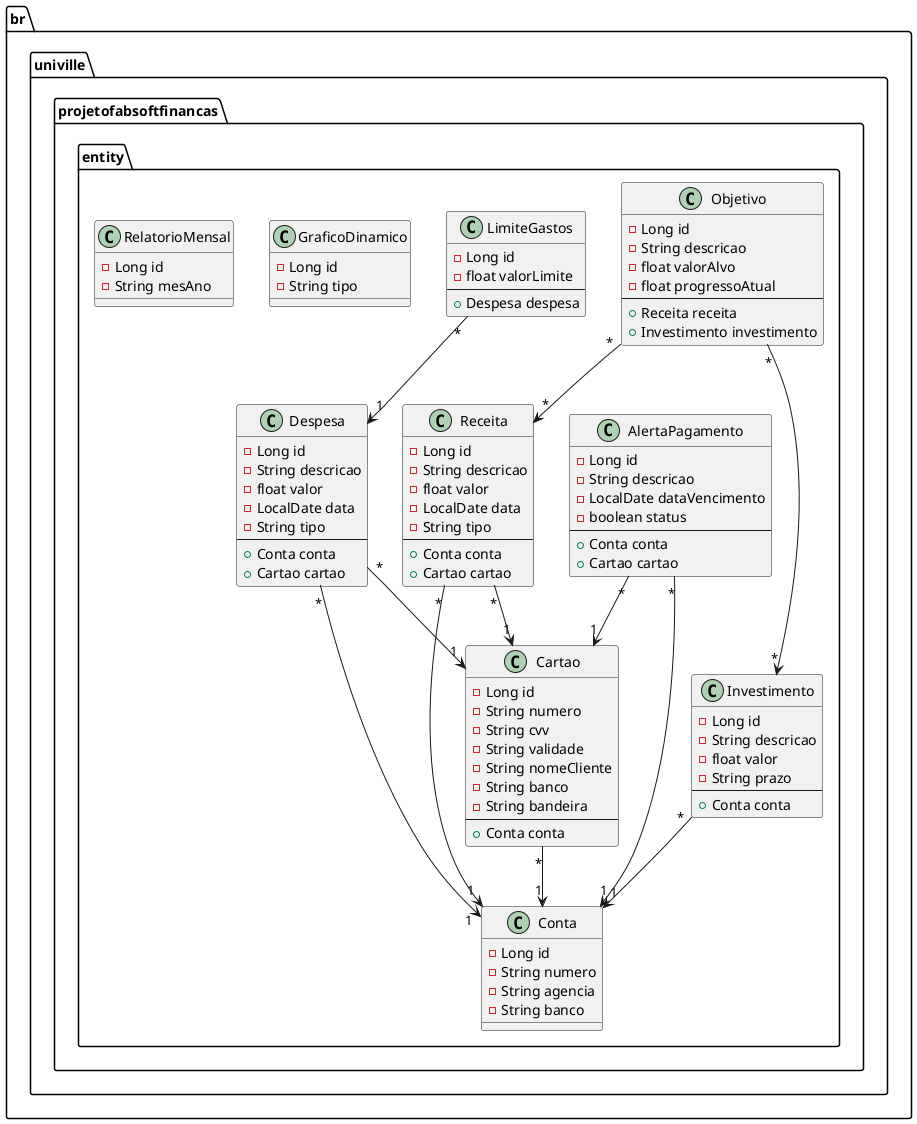 @startuml
package br.univille.projetofabsoftfinancas.entity {
    class Receita {
        - Long id
        - String descricao
        - float valor
        - LocalDate data
        - String tipo
        --
        + Conta conta
        + Cartao cartao
    }

    class Despesa {
        - Long id
        - String descricao
        - float valor
        - LocalDate data
        - String tipo
        --
        + Conta conta
        + Cartao cartao
    }

    class Conta {
        - Long id
        - String numero
        - String agencia
        - String banco
    }

    class Cartao {
        - Long id
        - String numero
        - String cvv
        - String validade
        - String nomeCliente
        - String banco
        - String bandeira
        --
        + Conta conta
    }

    class Investimento {
        - Long id
        - String descricao
        - float valor
        - String prazo
        --
        + Conta conta
    }

    class AlertaPagamento {
        - Long id
        - String descricao
        - LocalDate dataVencimento
        - boolean status
        --
        + Conta conta
        + Cartao cartao
    }

    class Objetivo {
        - Long id
        - String descricao
        - float valorAlvo
        - float progressoAtual
        --
        + Receita receita
        + Investimento investimento
    }

    class LimiteGastos {
        - Long id
        - float valorLimite
        --
        + Despesa despesa
    }

    class GraficoDinamico {
        - Long id
        - String tipo
    }

    class RelatorioMensal {
        - Long id
        - String mesAno
    }

    Receita "*" --> "1" Conta 
    Receita "*" --> "1" Cartao 
    Despesa "*" --> "1" Conta 
    Despesa "*" --> "1" Cartao 
    Cartao "*" --> "1" Conta 
    Investimento "*" --> "1" Conta 
    AlertaPagamento "*" --> "1" Conta 
    AlertaPagamento "*" --> "1" Cartao 
    Objetivo "*" --> "*" Receita 
    Objetivo "*" --> "*" Investimento 
    LimiteGastos "*" --> "1" Despesa
@enduml